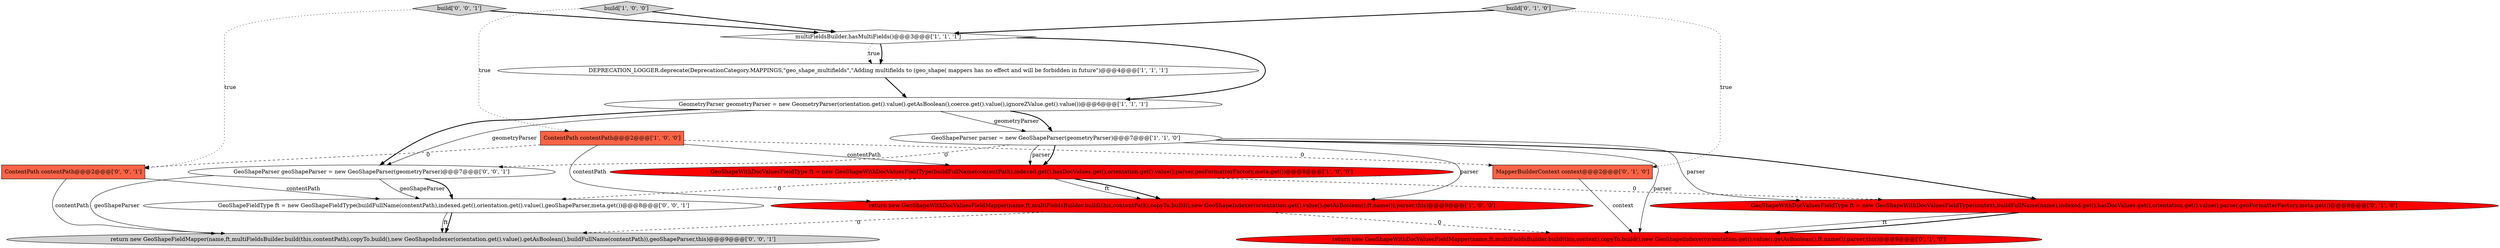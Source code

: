 digraph {
0 [style = filled, label = "GeoShapeParser parser = new GeoShapeParser(geometryParser)@@@7@@@['1', '1', '0']", fillcolor = white, shape = ellipse image = "AAA0AAABBB1BBB"];
1 [style = filled, label = "GeoShapeWithDocValuesFieldType ft = new GeoShapeWithDocValuesFieldType(buildFullName(contentPath),indexed.get(),hasDocValues.get(),orientation.get().value(),parser,geoFormatterFactory,meta.get())@@@8@@@['1', '0', '0']", fillcolor = red, shape = ellipse image = "AAA1AAABBB1BBB"];
9 [style = filled, label = "build['0', '1', '0']", fillcolor = lightgray, shape = diamond image = "AAA0AAABBB2BBB"];
16 [style = filled, label = "ContentPath contentPath@@@2@@@['0', '0', '1']", fillcolor = tomato, shape = box image = "AAA0AAABBB3BBB"];
5 [style = filled, label = "GeometryParser geometryParser = new GeometryParser(orientation.get().value().getAsBoolean(),coerce.get().value(),ignoreZValue.get().value())@@@6@@@['1', '1', '1']", fillcolor = white, shape = ellipse image = "AAA0AAABBB1BBB"];
8 [style = filled, label = "return new GeoShapeWithDocValuesFieldMapper(name,ft,multiFieldsBuilder.build(this,context),copyTo.build(),new GeoShapeIndexer(orientation.get().value().getAsBoolean(),ft.name()),parser,this)@@@9@@@['0', '1', '0']", fillcolor = red, shape = ellipse image = "AAA1AAABBB2BBB"];
12 [style = filled, label = "GeoShapeFieldType ft = new GeoShapeFieldType(buildFullName(contentPath),indexed.get(),orientation.get().value(),geoShapeParser,meta.get())@@@8@@@['0', '0', '1']", fillcolor = white, shape = ellipse image = "AAA0AAABBB3BBB"];
15 [style = filled, label = "GeoShapeParser geoShapeParser = new GeoShapeParser(geometryParser)@@@7@@@['0', '0', '1']", fillcolor = white, shape = ellipse image = "AAA0AAABBB3BBB"];
6 [style = filled, label = "multiFieldsBuilder.hasMultiFields()@@@3@@@['1', '1', '1']", fillcolor = white, shape = diamond image = "AAA0AAABBB1BBB"];
4 [style = filled, label = "return new GeoShapeWithDocValuesFieldMapper(name,ft,multiFieldsBuilder.build(this,contentPath),copyTo.build(),new GeoShapeIndexer(orientation.get().value().getAsBoolean(),ft.name()),parser,this)@@@9@@@['1', '0', '0']", fillcolor = red, shape = ellipse image = "AAA1AAABBB1BBB"];
2 [style = filled, label = "ContentPath contentPath@@@2@@@['1', '0', '0']", fillcolor = tomato, shape = box image = "AAA1AAABBB1BBB"];
13 [style = filled, label = "return new GeoShapeFieldMapper(name,ft,multiFieldsBuilder.build(this,contentPath),copyTo.build(),new GeoShapeIndexer(orientation.get().value().getAsBoolean(),buildFullName(contentPath)),geoShapeParser,this)@@@9@@@['0', '0', '1']", fillcolor = lightgray, shape = ellipse image = "AAA0AAABBB3BBB"];
3 [style = filled, label = "DEPRECATION_LOGGER.deprecate(DeprecationCategory.MAPPINGS,\"geo_shape_multifields\",\"Adding multifields to (geo_shape( mappers has no effect and will be forbidden in future\")@@@4@@@['1', '1', '1']", fillcolor = white, shape = ellipse image = "AAA0AAABBB1BBB"];
11 [style = filled, label = "MapperBuilderContext context@@@2@@@['0', '1', '0']", fillcolor = tomato, shape = box image = "AAA1AAABBB2BBB"];
10 [style = filled, label = "GeoShapeWithDocValuesFieldType ft = new GeoShapeWithDocValuesFieldType(context.buildFullName(name),indexed.get(),hasDocValues.get(),orientation.get().value(),parser,geoFormatterFactory,meta.get())@@@8@@@['0', '1', '0']", fillcolor = red, shape = ellipse image = "AAA1AAABBB2BBB"];
7 [style = filled, label = "build['1', '0', '0']", fillcolor = lightgray, shape = diamond image = "AAA0AAABBB1BBB"];
14 [style = filled, label = "build['0', '0', '1']", fillcolor = lightgray, shape = diamond image = "AAA0AAABBB3BBB"];
11->8 [style = solid, label="context"];
7->2 [style = dotted, label="true"];
6->3 [style = bold, label=""];
1->4 [style = bold, label=""];
15->13 [style = solid, label="geoShapeParser"];
0->8 [style = solid, label="parser"];
0->1 [style = solid, label="parser"];
15->12 [style = solid, label="geoShapeParser"];
5->0 [style = solid, label="geometryParser"];
5->15 [style = solid, label="geometryParser"];
9->11 [style = dotted, label="true"];
12->13 [style = solid, label="ft"];
0->10 [style = solid, label="parser"];
0->15 [style = dashed, label="0"];
5->15 [style = bold, label=""];
2->4 [style = solid, label="contentPath"];
1->10 [style = dashed, label="0"];
2->1 [style = solid, label="contentPath"];
10->8 [style = solid, label="ft"];
9->6 [style = bold, label=""];
14->16 [style = dotted, label="true"];
12->13 [style = bold, label=""];
1->12 [style = dashed, label="0"];
6->5 [style = bold, label=""];
16->12 [style = solid, label="contentPath"];
3->5 [style = bold, label=""];
0->10 [style = bold, label=""];
10->8 [style = bold, label=""];
5->0 [style = bold, label=""];
0->1 [style = bold, label=""];
2->16 [style = dashed, label="0"];
7->6 [style = bold, label=""];
4->8 [style = dashed, label="0"];
1->4 [style = solid, label="ft"];
2->11 [style = dashed, label="0"];
15->12 [style = bold, label=""];
6->3 [style = dotted, label="true"];
4->13 [style = dashed, label="0"];
16->13 [style = solid, label="contentPath"];
14->6 [style = bold, label=""];
0->4 [style = solid, label="parser"];
}
